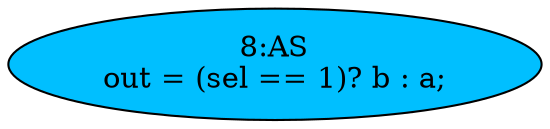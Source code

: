 strict digraph "" {
	node [label="\N"];
	"8:AS"	[ast="<pyverilog.vparser.ast.Assign object at 0x7f2416a994d0>",
		def_var="['out']",
		fillcolor=deepskyblue,
		label="8:AS
out = (sel == 1)? b : a;",
		statements="[]",
		style=filled,
		typ=Assign,
		use_var="['sel', 'b', 'a']"];
}
